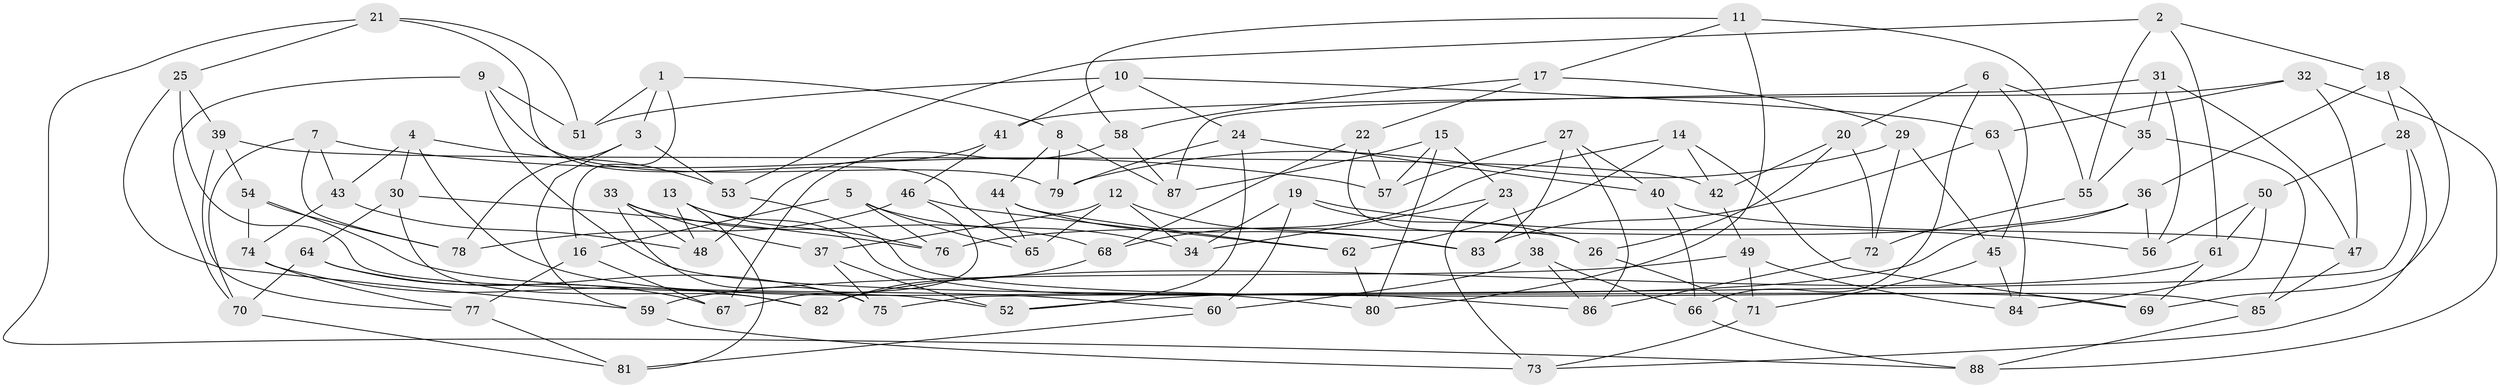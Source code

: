 // Generated by graph-tools (version 1.1) at 2025/38/03/09/25 02:38:07]
// undirected, 88 vertices, 176 edges
graph export_dot {
graph [start="1"]
  node [color=gray90,style=filled];
  1;
  2;
  3;
  4;
  5;
  6;
  7;
  8;
  9;
  10;
  11;
  12;
  13;
  14;
  15;
  16;
  17;
  18;
  19;
  20;
  21;
  22;
  23;
  24;
  25;
  26;
  27;
  28;
  29;
  30;
  31;
  32;
  33;
  34;
  35;
  36;
  37;
  38;
  39;
  40;
  41;
  42;
  43;
  44;
  45;
  46;
  47;
  48;
  49;
  50;
  51;
  52;
  53;
  54;
  55;
  56;
  57;
  58;
  59;
  60;
  61;
  62;
  63;
  64;
  65;
  66;
  67;
  68;
  69;
  70;
  71;
  72;
  73;
  74;
  75;
  76;
  77;
  78;
  79;
  80;
  81;
  82;
  83;
  84;
  85;
  86;
  87;
  88;
  1 -- 8;
  1 -- 51;
  1 -- 16;
  1 -- 3;
  2 -- 53;
  2 -- 61;
  2 -- 55;
  2 -- 18;
  3 -- 59;
  3 -- 78;
  3 -- 53;
  4 -- 43;
  4 -- 30;
  4 -- 80;
  4 -- 53;
  5 -- 65;
  5 -- 16;
  5 -- 76;
  5 -- 34;
  6 -- 66;
  6 -- 35;
  6 -- 20;
  6 -- 45;
  7 -- 43;
  7 -- 70;
  7 -- 57;
  7 -- 78;
  8 -- 44;
  8 -- 79;
  8 -- 87;
  9 -- 69;
  9 -- 79;
  9 -- 51;
  9 -- 70;
  10 -- 24;
  10 -- 63;
  10 -- 51;
  10 -- 41;
  11 -- 80;
  11 -- 55;
  11 -- 17;
  11 -- 58;
  12 -- 83;
  12 -- 65;
  12 -- 34;
  12 -- 37;
  13 -- 81;
  13 -- 86;
  13 -- 76;
  13 -- 48;
  14 -- 42;
  14 -- 69;
  14 -- 68;
  14 -- 62;
  15 -- 57;
  15 -- 80;
  15 -- 87;
  15 -- 23;
  16 -- 67;
  16 -- 77;
  17 -- 58;
  17 -- 22;
  17 -- 29;
  18 -- 69;
  18 -- 36;
  18 -- 28;
  19 -- 60;
  19 -- 26;
  19 -- 34;
  19 -- 56;
  20 -- 26;
  20 -- 42;
  20 -- 72;
  21 -- 25;
  21 -- 65;
  21 -- 51;
  21 -- 88;
  22 -- 26;
  22 -- 68;
  22 -- 57;
  23 -- 34;
  23 -- 38;
  23 -- 73;
  24 -- 79;
  24 -- 40;
  24 -- 52;
  25 -- 39;
  25 -- 59;
  25 -- 52;
  26 -- 71;
  27 -- 57;
  27 -- 40;
  27 -- 86;
  27 -- 83;
  28 -- 50;
  28 -- 75;
  28 -- 73;
  29 -- 45;
  29 -- 72;
  29 -- 79;
  30 -- 64;
  30 -- 76;
  30 -- 82;
  31 -- 56;
  31 -- 47;
  31 -- 35;
  31 -- 87;
  32 -- 63;
  32 -- 88;
  32 -- 41;
  32 -- 47;
  33 -- 48;
  33 -- 75;
  33 -- 37;
  33 -- 68;
  35 -- 55;
  35 -- 85;
  36 -- 52;
  36 -- 76;
  36 -- 56;
  37 -- 75;
  37 -- 52;
  38 -- 86;
  38 -- 66;
  38 -- 60;
  39 -- 42;
  39 -- 77;
  39 -- 54;
  40 -- 47;
  40 -- 66;
  41 -- 48;
  41 -- 46;
  42 -- 49;
  43 -- 74;
  43 -- 48;
  44 -- 65;
  44 -- 62;
  44 -- 83;
  45 -- 71;
  45 -- 84;
  46 -- 62;
  46 -- 67;
  46 -- 78;
  47 -- 85;
  49 -- 71;
  49 -- 59;
  49 -- 84;
  50 -- 61;
  50 -- 84;
  50 -- 56;
  53 -- 85;
  54 -- 74;
  54 -- 60;
  54 -- 78;
  55 -- 72;
  58 -- 67;
  58 -- 87;
  59 -- 73;
  60 -- 81;
  61 -- 82;
  61 -- 69;
  62 -- 80;
  63 -- 83;
  63 -- 84;
  64 -- 75;
  64 -- 67;
  64 -- 70;
  66 -- 88;
  68 -- 82;
  70 -- 81;
  71 -- 73;
  72 -- 86;
  74 -- 77;
  74 -- 82;
  77 -- 81;
  85 -- 88;
}
